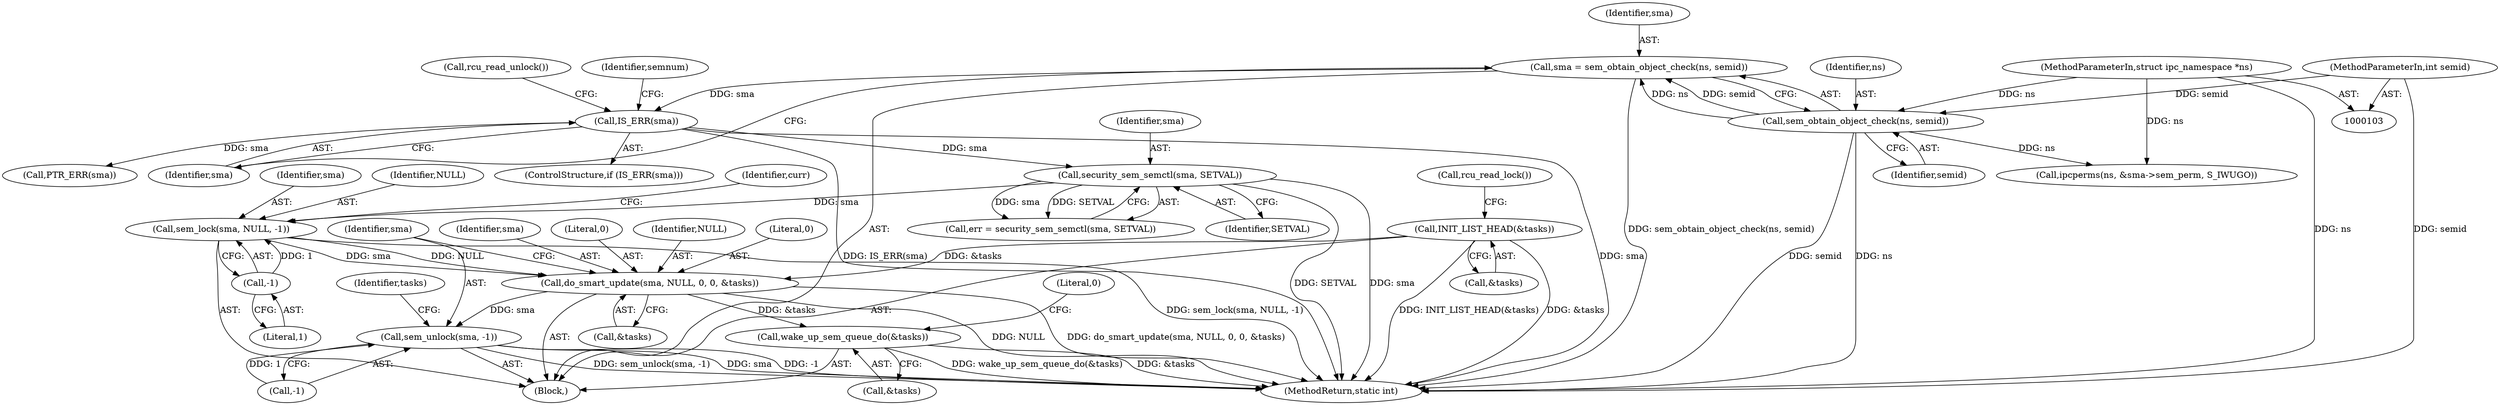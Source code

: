 digraph "0_linux_6062a8dc0517bce23e3c2f7d2fea5e22411269a3_13@API" {
"1000231" [label="(Call,do_smart_update(sma, NULL, 0, 0, &tasks))"];
"1000188" [label="(Call,sem_lock(sma, NULL, -1))"];
"1000178" [label="(Call,security_sem_semctl(sma, SETVAL))"];
"1000141" [label="(Call,IS_ERR(sma))"];
"1000135" [label="(Call,sma = sem_obtain_object_check(ns, semid))"];
"1000137" [label="(Call,sem_obtain_object_check(ns, semid))"];
"1000104" [label="(MethodParameterIn,struct ipc_namespace *ns)"];
"1000105" [label="(MethodParameterIn,int semid)"];
"1000191" [label="(Call,-1)"];
"1000131" [label="(Call,INIT_LIST_HEAD(&tasks))"];
"1000238" [label="(Call,sem_unlock(sma, -1))"];
"1000242" [label="(Call,wake_up_sem_queue_do(&tasks))"];
"1000105" [label="(MethodParameterIn,int semid)"];
"1000146" [label="(Call,PTR_ERR(sma))"];
"1000131" [label="(Call,INIT_LIST_HEAD(&tasks))"];
"1000242" [label="(Call,wake_up_sem_queue_do(&tasks))"];
"1000192" [label="(Literal,1)"];
"1000140" [label="(ControlStructure,if (IS_ERR(sma)))"];
"1000142" [label="(Identifier,sma)"];
"1000232" [label="(Identifier,sma)"];
"1000240" [label="(Call,-1)"];
"1000235" [label="(Literal,0)"];
"1000189" [label="(Identifier,sma)"];
"1000233" [label="(Identifier,NULL)"];
"1000236" [label="(Call,&tasks)"];
"1000137" [label="(Call,sem_obtain_object_check(ns, semid))"];
"1000234" [label="(Literal,0)"];
"1000244" [label="(Identifier,tasks)"];
"1000164" [label="(Call,ipcperms(ns, &sma->sem_perm, S_IWUGO))"];
"1000247" [label="(MethodReturn,static int)"];
"1000176" [label="(Call,err = security_sem_semctl(sma, SETVAL))"];
"1000144" [label="(Call,rcu_read_unlock())"];
"1000136" [label="(Identifier,sma)"];
"1000134" [label="(Call,rcu_read_lock())"];
"1000180" [label="(Identifier,SETVAL)"];
"1000243" [label="(Call,&tasks)"];
"1000190" [label="(Identifier,NULL)"];
"1000194" [label="(Identifier,curr)"];
"1000138" [label="(Identifier,ns)"];
"1000132" [label="(Call,&tasks)"];
"1000108" [label="(Block,)"];
"1000135" [label="(Call,sma = sem_obtain_object_check(ns, semid))"];
"1000178" [label="(Call,security_sem_semctl(sma, SETVAL))"];
"1000188" [label="(Call,sem_lock(sma, NULL, -1))"];
"1000231" [label="(Call,do_smart_update(sma, NULL, 0, 0, &tasks))"];
"1000238" [label="(Call,sem_unlock(sma, -1))"];
"1000191" [label="(Call,-1)"];
"1000246" [label="(Literal,0)"];
"1000239" [label="(Identifier,sma)"];
"1000179" [label="(Identifier,sma)"];
"1000151" [label="(Identifier,semnum)"];
"1000141" [label="(Call,IS_ERR(sma))"];
"1000104" [label="(MethodParameterIn,struct ipc_namespace *ns)"];
"1000139" [label="(Identifier,semid)"];
"1000231" -> "1000108"  [label="AST: "];
"1000231" -> "1000236"  [label="CFG: "];
"1000232" -> "1000231"  [label="AST: "];
"1000233" -> "1000231"  [label="AST: "];
"1000234" -> "1000231"  [label="AST: "];
"1000235" -> "1000231"  [label="AST: "];
"1000236" -> "1000231"  [label="AST: "];
"1000239" -> "1000231"  [label="CFG: "];
"1000231" -> "1000247"  [label="DDG: NULL"];
"1000231" -> "1000247"  [label="DDG: do_smart_update(sma, NULL, 0, 0, &tasks)"];
"1000188" -> "1000231"  [label="DDG: sma"];
"1000188" -> "1000231"  [label="DDG: NULL"];
"1000131" -> "1000231"  [label="DDG: &tasks"];
"1000231" -> "1000238"  [label="DDG: sma"];
"1000231" -> "1000242"  [label="DDG: &tasks"];
"1000188" -> "1000108"  [label="AST: "];
"1000188" -> "1000191"  [label="CFG: "];
"1000189" -> "1000188"  [label="AST: "];
"1000190" -> "1000188"  [label="AST: "];
"1000191" -> "1000188"  [label="AST: "];
"1000194" -> "1000188"  [label="CFG: "];
"1000188" -> "1000247"  [label="DDG: sem_lock(sma, NULL, -1)"];
"1000178" -> "1000188"  [label="DDG: sma"];
"1000191" -> "1000188"  [label="DDG: 1"];
"1000178" -> "1000176"  [label="AST: "];
"1000178" -> "1000180"  [label="CFG: "];
"1000179" -> "1000178"  [label="AST: "];
"1000180" -> "1000178"  [label="AST: "];
"1000176" -> "1000178"  [label="CFG: "];
"1000178" -> "1000247"  [label="DDG: sma"];
"1000178" -> "1000247"  [label="DDG: SETVAL"];
"1000178" -> "1000176"  [label="DDG: sma"];
"1000178" -> "1000176"  [label="DDG: SETVAL"];
"1000141" -> "1000178"  [label="DDG: sma"];
"1000141" -> "1000140"  [label="AST: "];
"1000141" -> "1000142"  [label="CFG: "];
"1000142" -> "1000141"  [label="AST: "];
"1000144" -> "1000141"  [label="CFG: "];
"1000151" -> "1000141"  [label="CFG: "];
"1000141" -> "1000247"  [label="DDG: sma"];
"1000141" -> "1000247"  [label="DDG: IS_ERR(sma)"];
"1000135" -> "1000141"  [label="DDG: sma"];
"1000141" -> "1000146"  [label="DDG: sma"];
"1000135" -> "1000108"  [label="AST: "];
"1000135" -> "1000137"  [label="CFG: "];
"1000136" -> "1000135"  [label="AST: "];
"1000137" -> "1000135"  [label="AST: "];
"1000142" -> "1000135"  [label="CFG: "];
"1000135" -> "1000247"  [label="DDG: sem_obtain_object_check(ns, semid)"];
"1000137" -> "1000135"  [label="DDG: ns"];
"1000137" -> "1000135"  [label="DDG: semid"];
"1000137" -> "1000139"  [label="CFG: "];
"1000138" -> "1000137"  [label="AST: "];
"1000139" -> "1000137"  [label="AST: "];
"1000137" -> "1000247"  [label="DDG: ns"];
"1000137" -> "1000247"  [label="DDG: semid"];
"1000104" -> "1000137"  [label="DDG: ns"];
"1000105" -> "1000137"  [label="DDG: semid"];
"1000137" -> "1000164"  [label="DDG: ns"];
"1000104" -> "1000103"  [label="AST: "];
"1000104" -> "1000247"  [label="DDG: ns"];
"1000104" -> "1000164"  [label="DDG: ns"];
"1000105" -> "1000103"  [label="AST: "];
"1000105" -> "1000247"  [label="DDG: semid"];
"1000191" -> "1000192"  [label="CFG: "];
"1000192" -> "1000191"  [label="AST: "];
"1000131" -> "1000108"  [label="AST: "];
"1000131" -> "1000132"  [label="CFG: "];
"1000132" -> "1000131"  [label="AST: "];
"1000134" -> "1000131"  [label="CFG: "];
"1000131" -> "1000247"  [label="DDG: &tasks"];
"1000131" -> "1000247"  [label="DDG: INIT_LIST_HEAD(&tasks)"];
"1000238" -> "1000108"  [label="AST: "];
"1000238" -> "1000240"  [label="CFG: "];
"1000239" -> "1000238"  [label="AST: "];
"1000240" -> "1000238"  [label="AST: "];
"1000244" -> "1000238"  [label="CFG: "];
"1000238" -> "1000247"  [label="DDG: sma"];
"1000238" -> "1000247"  [label="DDG: -1"];
"1000238" -> "1000247"  [label="DDG: sem_unlock(sma, -1)"];
"1000240" -> "1000238"  [label="DDG: 1"];
"1000242" -> "1000108"  [label="AST: "];
"1000242" -> "1000243"  [label="CFG: "];
"1000243" -> "1000242"  [label="AST: "];
"1000246" -> "1000242"  [label="CFG: "];
"1000242" -> "1000247"  [label="DDG: wake_up_sem_queue_do(&tasks)"];
"1000242" -> "1000247"  [label="DDG: &tasks"];
}
